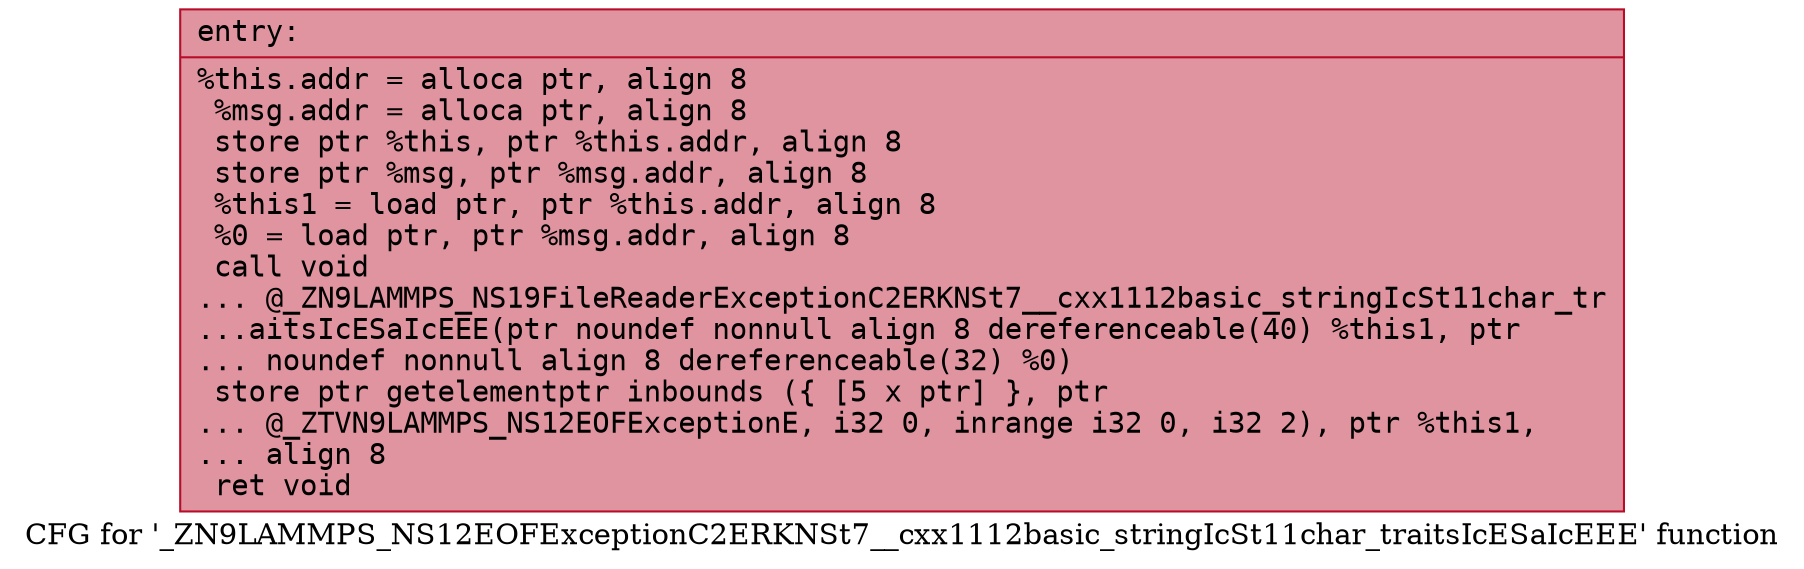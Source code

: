 digraph "CFG for '_ZN9LAMMPS_NS12EOFExceptionC2ERKNSt7__cxx1112basic_stringIcSt11char_traitsIcESaIcEEE' function" {
	label="CFG for '_ZN9LAMMPS_NS12EOFExceptionC2ERKNSt7__cxx1112basic_stringIcSt11char_traitsIcESaIcEEE' function";

	Node0x557f5f690210 [shape=record,color="#b70d28ff", style=filled, fillcolor="#b70d2870" fontname="Courier",label="{entry:\l|  %this.addr = alloca ptr, align 8\l  %msg.addr = alloca ptr, align 8\l  store ptr %this, ptr %this.addr, align 8\l  store ptr %msg, ptr %msg.addr, align 8\l  %this1 = load ptr, ptr %this.addr, align 8\l  %0 = load ptr, ptr %msg.addr, align 8\l  call void\l... @_ZN9LAMMPS_NS19FileReaderExceptionC2ERKNSt7__cxx1112basic_stringIcSt11char_tr\l...aitsIcESaIcEEE(ptr noundef nonnull align 8 dereferenceable(40) %this1, ptr\l... noundef nonnull align 8 dereferenceable(32) %0)\l  store ptr getelementptr inbounds (\{ [5 x ptr] \}, ptr\l... @_ZTVN9LAMMPS_NS12EOFExceptionE, i32 0, inrange i32 0, i32 2), ptr %this1,\l... align 8\l  ret void\l}"];
}
